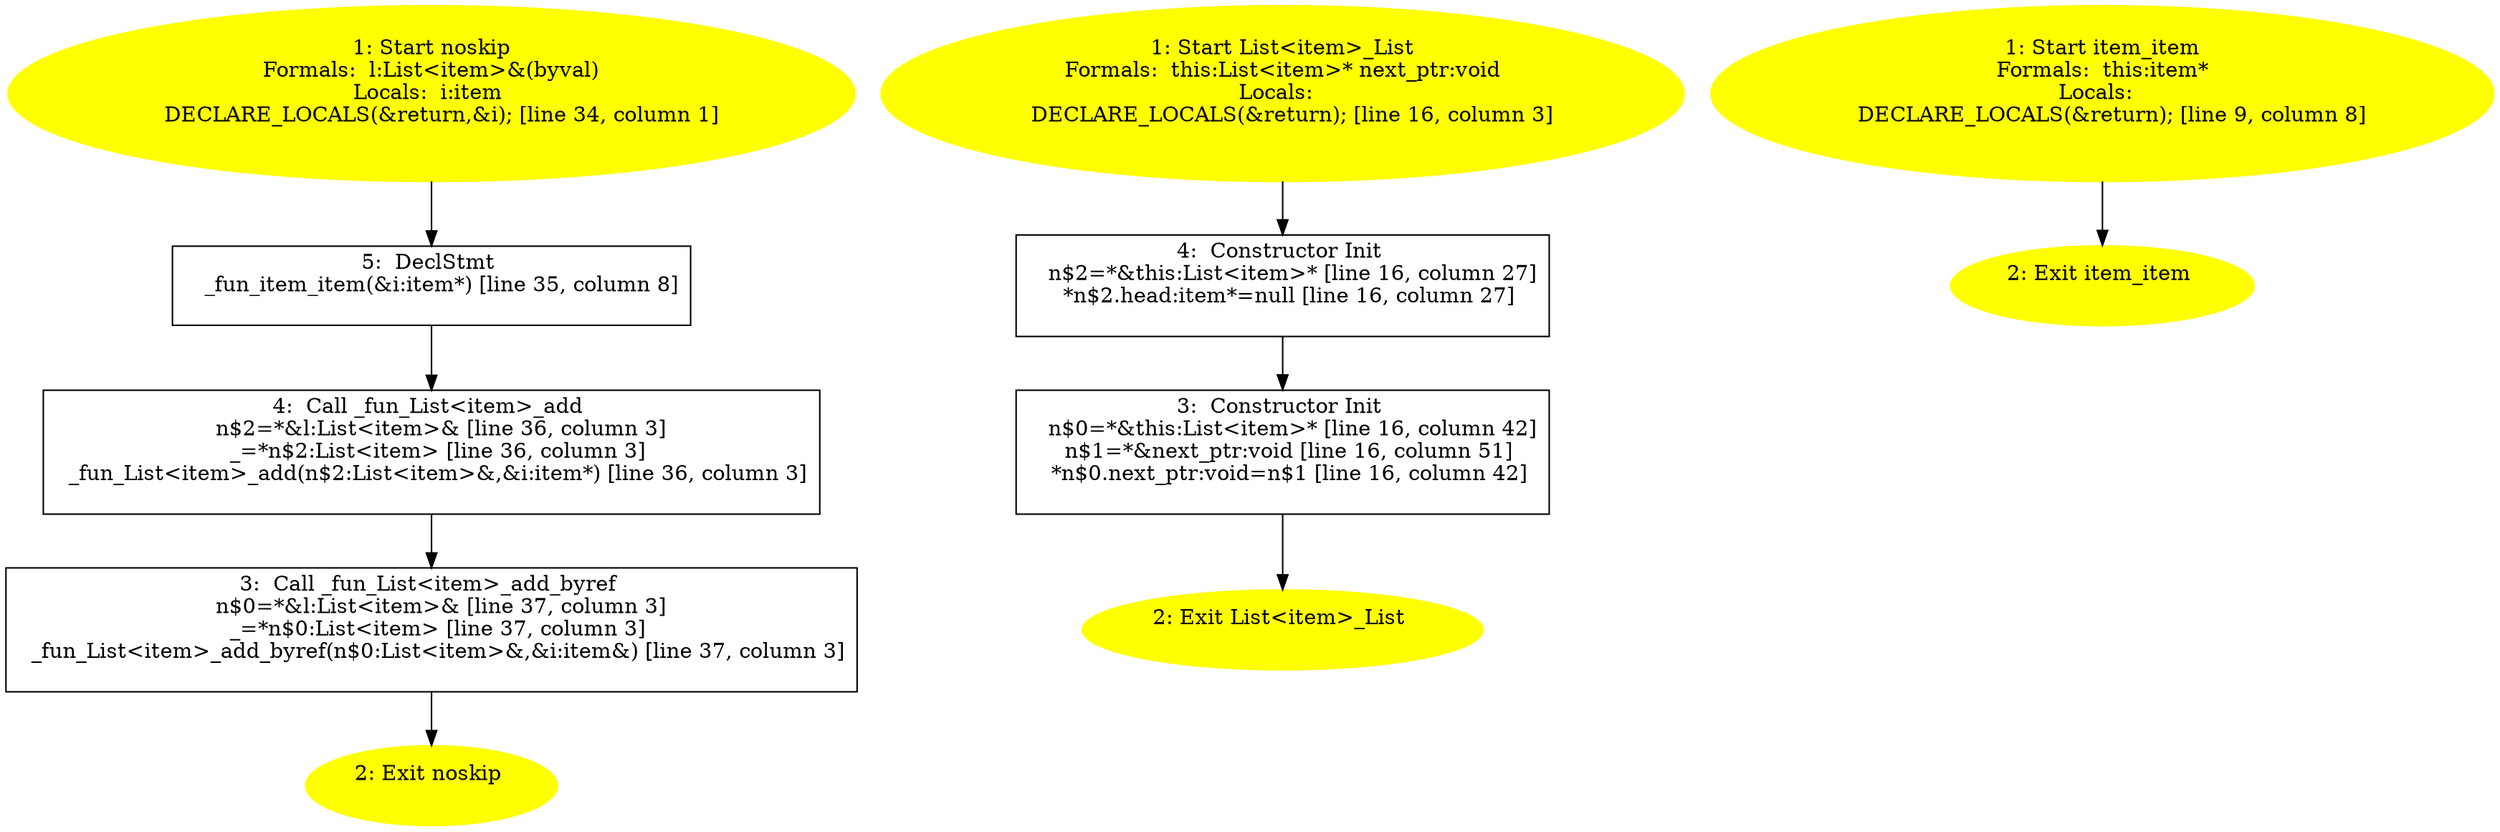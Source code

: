 /* @generated */
digraph cfg {
"noskip#6149941428299352091.c0e56085ae3c9567084b0f9e4211cfc0_1" [label="1: Start noskip\nFormals:  l:List<item>&(byval)\nLocals:  i:item \n   DECLARE_LOCALS(&return,&i); [line 34, column 1]\n " color=yellow style=filled]
	

	 "noskip#6149941428299352091.c0e56085ae3c9567084b0f9e4211cfc0_1" -> "noskip#6149941428299352091.c0e56085ae3c9567084b0f9e4211cfc0_5" ;
"noskip#6149941428299352091.c0e56085ae3c9567084b0f9e4211cfc0_2" [label="2: Exit noskip \n  " color=yellow style=filled]
	

"noskip#6149941428299352091.c0e56085ae3c9567084b0f9e4211cfc0_3" [label="3:  Call _fun_List<item>_add_byref \n   n$0=*&l:List<item>& [line 37, column 3]\n  _=*n$0:List<item> [line 37, column 3]\n  _fun_List<item>_add_byref(n$0:List<item>&,&i:item&) [line 37, column 3]\n " shape="box"]
	

	 "noskip#6149941428299352091.c0e56085ae3c9567084b0f9e4211cfc0_3" -> "noskip#6149941428299352091.c0e56085ae3c9567084b0f9e4211cfc0_2" ;
"noskip#6149941428299352091.c0e56085ae3c9567084b0f9e4211cfc0_4" [label="4:  Call _fun_List<item>_add \n   n$2=*&l:List<item>& [line 36, column 3]\n  _=*n$2:List<item> [line 36, column 3]\n  _fun_List<item>_add(n$2:List<item>&,&i:item*) [line 36, column 3]\n " shape="box"]
	

	 "noskip#6149941428299352091.c0e56085ae3c9567084b0f9e4211cfc0_4" -> "noskip#6149941428299352091.c0e56085ae3c9567084b0f9e4211cfc0_3" ;
"noskip#6149941428299352091.c0e56085ae3c9567084b0f9e4211cfc0_5" [label="5:  DeclStmt \n   _fun_item_item(&i:item*) [line 35, column 8]\n " shape="box"]
	

	 "noskip#6149941428299352091.c0e56085ae3c9567084b0f9e4211cfc0_5" -> "noskip#6149941428299352091.c0e56085ae3c9567084b0f9e4211cfc0_4" ;
"List#List<item>#{15914538297308632075}.3434f5c53e6f70f530bf6d3beb27430e_1" [label="1: Start List<item>_List\nFormals:  this:List<item>* next_ptr:void\nLocals:  \n   DECLARE_LOCALS(&return); [line 16, column 3]\n " color=yellow style=filled]
	

	 "List#List<item>#{15914538297308632075}.3434f5c53e6f70f530bf6d3beb27430e_1" -> "List#List<item>#{15914538297308632075}.3434f5c53e6f70f530bf6d3beb27430e_4" ;
"List#List<item>#{15914538297308632075}.3434f5c53e6f70f530bf6d3beb27430e_2" [label="2: Exit List<item>_List \n  " color=yellow style=filled]
	

"List#List<item>#{15914538297308632075}.3434f5c53e6f70f530bf6d3beb27430e_3" [label="3:  Constructor Init \n   n$0=*&this:List<item>* [line 16, column 42]\n  n$1=*&next_ptr:void [line 16, column 51]\n  *n$0.next_ptr:void=n$1 [line 16, column 42]\n " shape="box"]
	

	 "List#List<item>#{15914538297308632075}.3434f5c53e6f70f530bf6d3beb27430e_3" -> "List#List<item>#{15914538297308632075}.3434f5c53e6f70f530bf6d3beb27430e_2" ;
"List#List<item>#{15914538297308632075}.3434f5c53e6f70f530bf6d3beb27430e_4" [label="4:  Constructor Init \n   n$2=*&this:List<item>* [line 16, column 27]\n  *n$2.head:item*=null [line 16, column 27]\n " shape="box"]
	

	 "List#List<item>#{15914538297308632075}.3434f5c53e6f70f530bf6d3beb27430e_4" -> "List#List<item>#{15914538297308632075}.3434f5c53e6f70f530bf6d3beb27430e_3" ;
"item#item#{8704603758565933158}.444c1f007931991a5b2dfd25b7b090f5_1" [label="1: Start item_item\nFormals:  this:item*\nLocals:  \n   DECLARE_LOCALS(&return); [line 9, column 8]\n " color=yellow style=filled]
	

	 "item#item#{8704603758565933158}.444c1f007931991a5b2dfd25b7b090f5_1" -> "item#item#{8704603758565933158}.444c1f007931991a5b2dfd25b7b090f5_2" ;
"item#item#{8704603758565933158}.444c1f007931991a5b2dfd25b7b090f5_2" [label="2: Exit item_item \n  " color=yellow style=filled]
	

}
